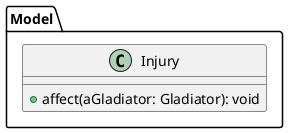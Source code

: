 @startuml
'https://plantuml.com/class-diagram

package Model {
    class Injury {
        + affect(aGladiator: Gladiator): void
    }
}

@enduml
